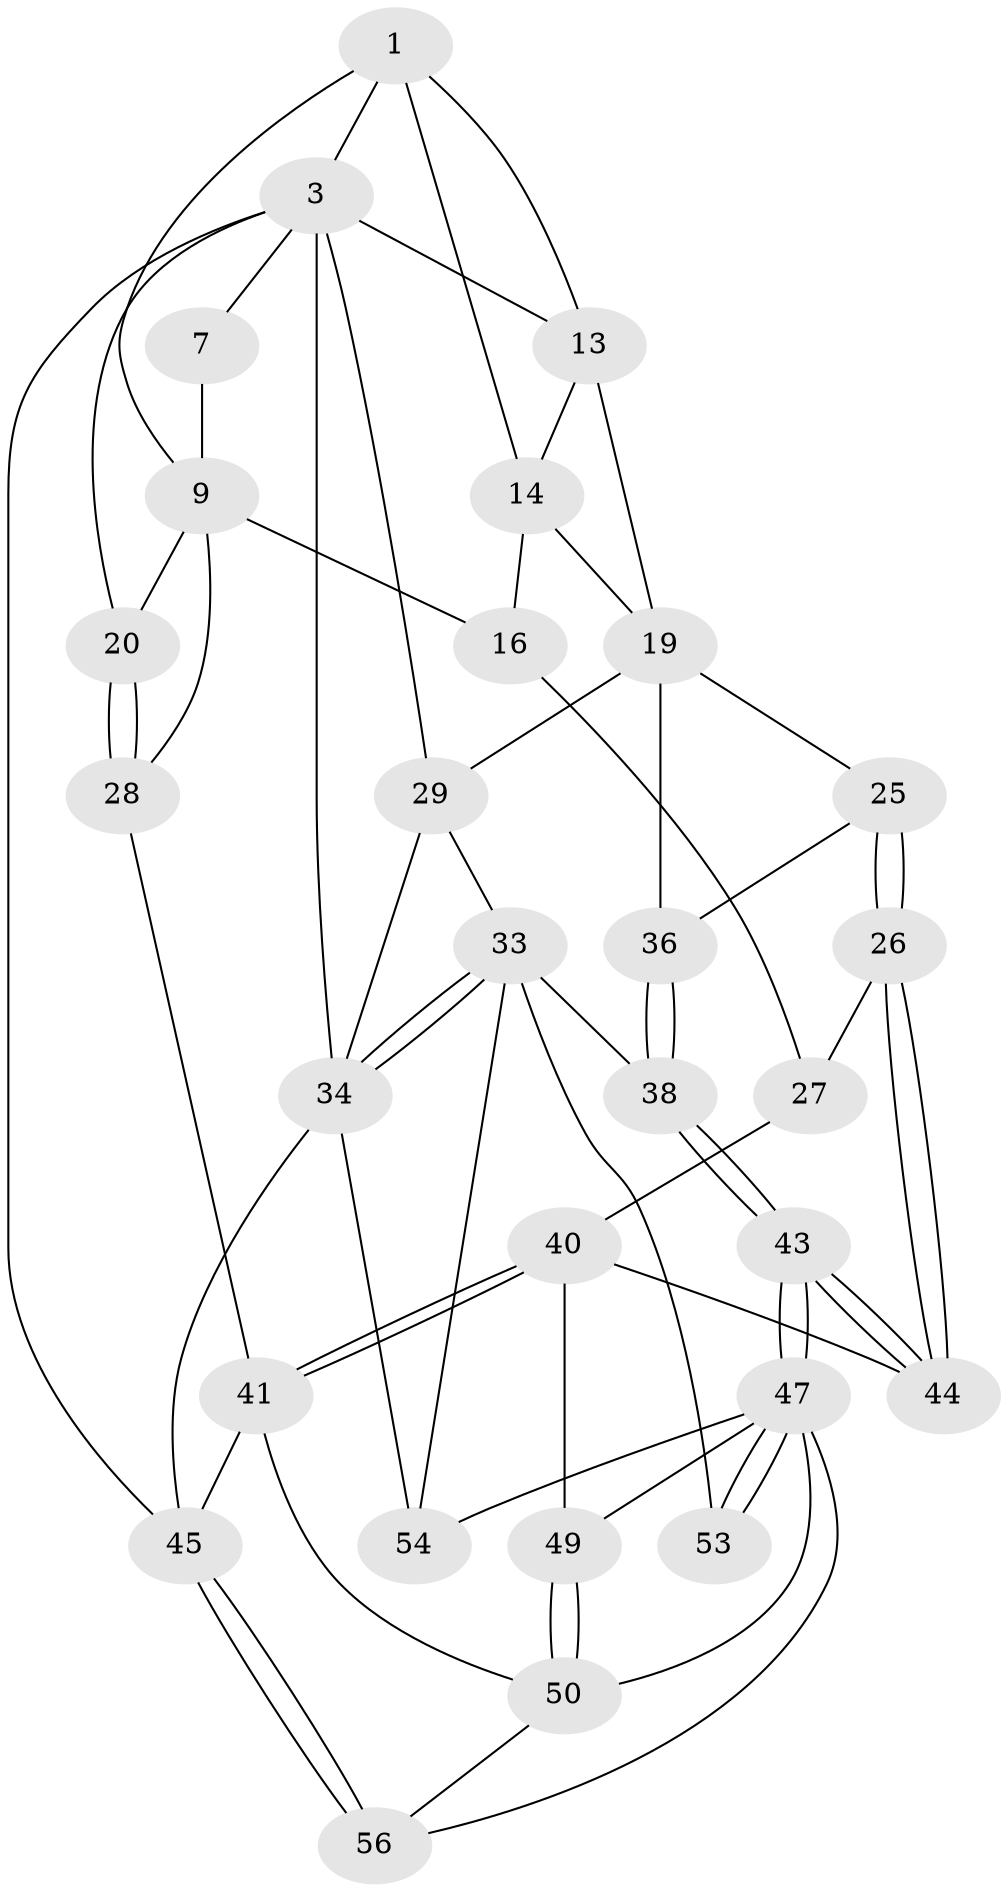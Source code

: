 // original degree distribution, {3: 0.034482758620689655, 4: 0.20689655172413793, 5: 0.5862068965517241, 6: 0.1724137931034483}
// Generated by graph-tools (version 1.1) at 2025/21/03/04/25 18:21:37]
// undirected, 29 vertices, 66 edges
graph export_dot {
graph [start="1"]
  node [color=gray90,style=filled];
  1 [pos="+0.4890685307933553+0",super="+2+8"];
  3 [pos="+1+0",super="+17+4"];
  7 [pos="+0.25074217227568774+0",super="+12"];
  9 [pos="+0.3902138216312908+0.11360710315662412",super="+10"];
  13 [pos="+0.6486100663407564+0.0644136936257863",super="+18"];
  14 [pos="+0.5552684733992648+0.07908368613406823",super="+15"];
  16 [pos="+0.4883884747240549+0.18676978761131033",super="+21"];
  19 [pos="+0.6280695074794902+0.23587539736663132",super="+24"];
  20 [pos="+0+0.04326101808217875"];
  25 [pos="+0.5781186937662112+0.4001837508685607"];
  26 [pos="+0.5485055894898306+0.43972241511505544"];
  27 [pos="+0.4867031388570479+0.4221629218657895",super="+39"];
  28 [pos="+0+0.34135384929826335"];
  29 [pos="+0.8180418781306582+0.2597415962367231",super="+32+30"];
  33 [pos="+1+0.5867229538444764",super="+37"];
  34 [pos="+1+0.581735197682629",super="+35"];
  36 [pos="+0.7794710909585372+0.4269090598707345"];
  38 [pos="+0.8238700875225672+0.6372561060428678"];
  40 [pos="+0.21195529506913385+0.6257729251037824",super="+46"];
  41 [pos="+0.13477340786683817+0.6548340703572891",super="+42"];
  43 [pos="+0.7337634185104986+0.6683195883670559"];
  44 [pos="+0.5826141642451526+0.5792925238587896"];
  45 [pos="+0+1"];
  47 [pos="+0.731019233227792+0.6748750138971132",super="+48"];
  49 [pos="+0.46925247011752236+0.8801306033087406"];
  50 [pos="+0.45491222524238384+0.9526007000369007",super="+51"];
  53 [pos="+0.763125510819659+0.8483937396333373"];
  54 [pos="+0.9973447467474906+1"];
  56 [pos="+0+1"];
  1 -- 3;
  1 -- 13;
  1 -- 9;
  1 -- 14;
  3 -- 29 [weight=2];
  3 -- 34;
  3 -- 20;
  3 -- 7 [weight=2];
  3 -- 45;
  3 -- 13;
  7 -- 9;
  9 -- 16 [weight=2];
  9 -- 20;
  9 -- 28;
  13 -- 14;
  13 -- 19;
  14 -- 16;
  14 -- 19;
  16 -- 27 [weight=2];
  19 -- 25;
  19 -- 36;
  19 -- 29;
  20 -- 28;
  20 -- 28;
  25 -- 26;
  25 -- 26;
  25 -- 36;
  26 -- 27;
  26 -- 44;
  26 -- 44;
  27 -- 40;
  28 -- 41;
  29 -- 34;
  29 -- 33;
  33 -- 34;
  33 -- 34;
  33 -- 38;
  33 -- 53;
  33 -- 54;
  34 -- 45;
  34 -- 54;
  36 -- 38;
  36 -- 38;
  38 -- 43;
  38 -- 43;
  40 -- 41;
  40 -- 41;
  40 -- 49;
  40 -- 44;
  41 -- 50;
  41 -- 45;
  43 -- 44;
  43 -- 44;
  43 -- 47;
  43 -- 47;
  45 -- 56;
  45 -- 56;
  47 -- 53 [weight=2];
  47 -- 53;
  47 -- 49;
  47 -- 50;
  47 -- 54;
  47 -- 56;
  49 -- 50;
  49 -- 50;
  50 -- 56;
}

